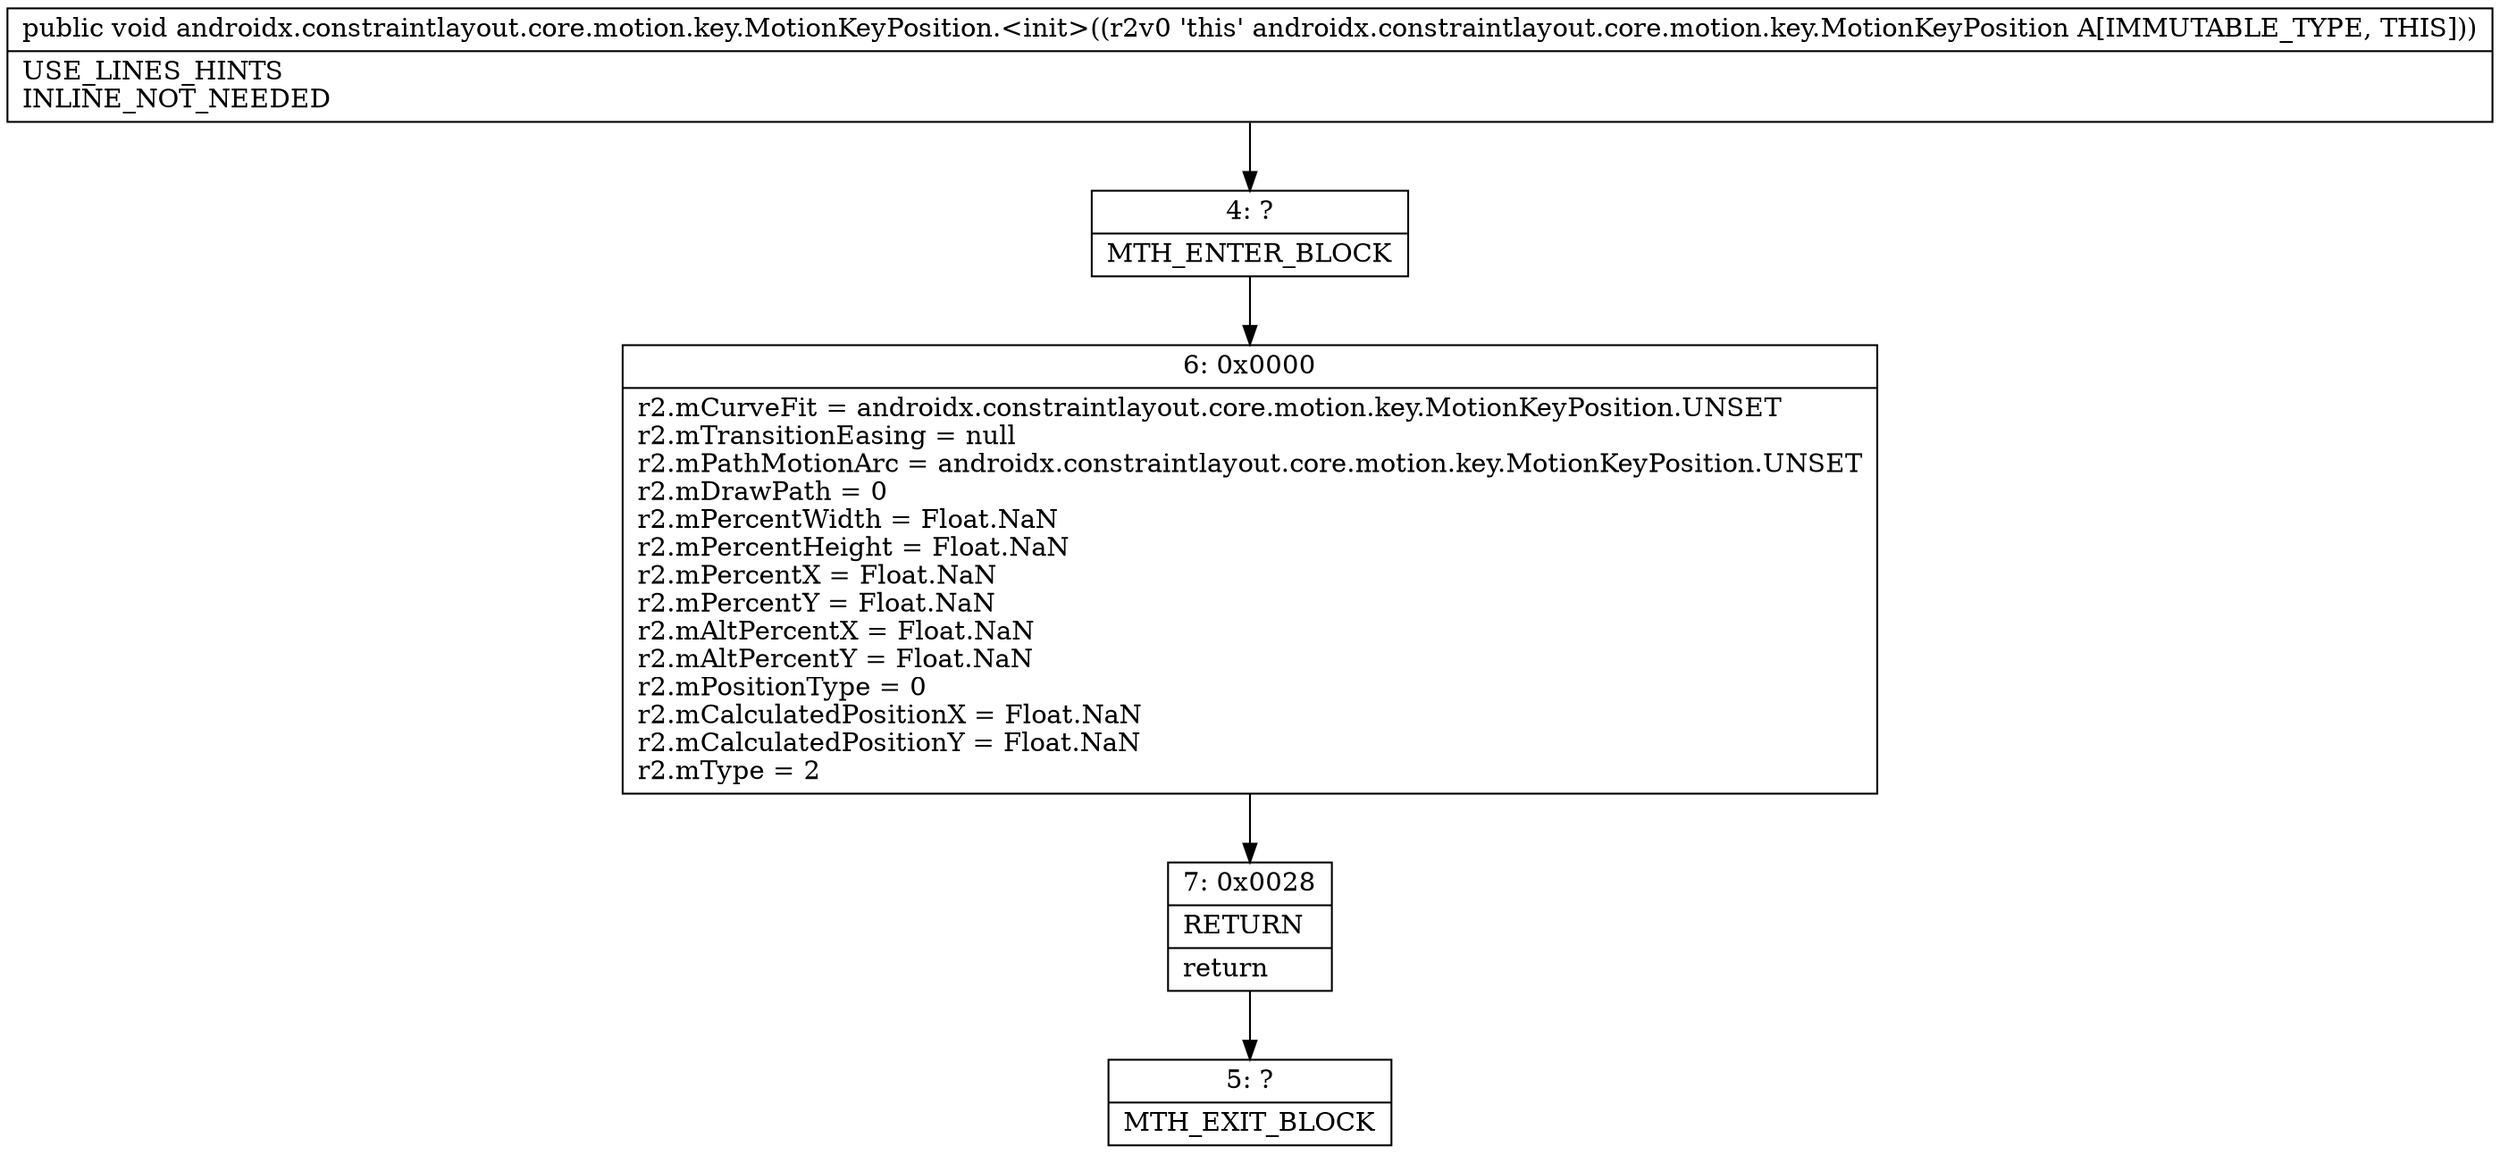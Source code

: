 digraph "CFG forandroidx.constraintlayout.core.motion.key.MotionKeyPosition.\<init\>()V" {
Node_4 [shape=record,label="{4\:\ ?|MTH_ENTER_BLOCK\l}"];
Node_6 [shape=record,label="{6\:\ 0x0000|r2.mCurveFit = androidx.constraintlayout.core.motion.key.MotionKeyPosition.UNSET\lr2.mTransitionEasing = null\lr2.mPathMotionArc = androidx.constraintlayout.core.motion.key.MotionKeyPosition.UNSET\lr2.mDrawPath = 0\lr2.mPercentWidth = Float.NaN\lr2.mPercentHeight = Float.NaN\lr2.mPercentX = Float.NaN\lr2.mPercentY = Float.NaN\lr2.mAltPercentX = Float.NaN\lr2.mAltPercentY = Float.NaN\lr2.mPositionType = 0\lr2.mCalculatedPositionX = Float.NaN\lr2.mCalculatedPositionY = Float.NaN\lr2.mType = 2\l}"];
Node_7 [shape=record,label="{7\:\ 0x0028|RETURN\l|return\l}"];
Node_5 [shape=record,label="{5\:\ ?|MTH_EXIT_BLOCK\l}"];
MethodNode[shape=record,label="{public void androidx.constraintlayout.core.motion.key.MotionKeyPosition.\<init\>((r2v0 'this' androidx.constraintlayout.core.motion.key.MotionKeyPosition A[IMMUTABLE_TYPE, THIS]))  | USE_LINES_HINTS\lINLINE_NOT_NEEDED\l}"];
MethodNode -> Node_4;Node_4 -> Node_6;
Node_6 -> Node_7;
Node_7 -> Node_5;
}

